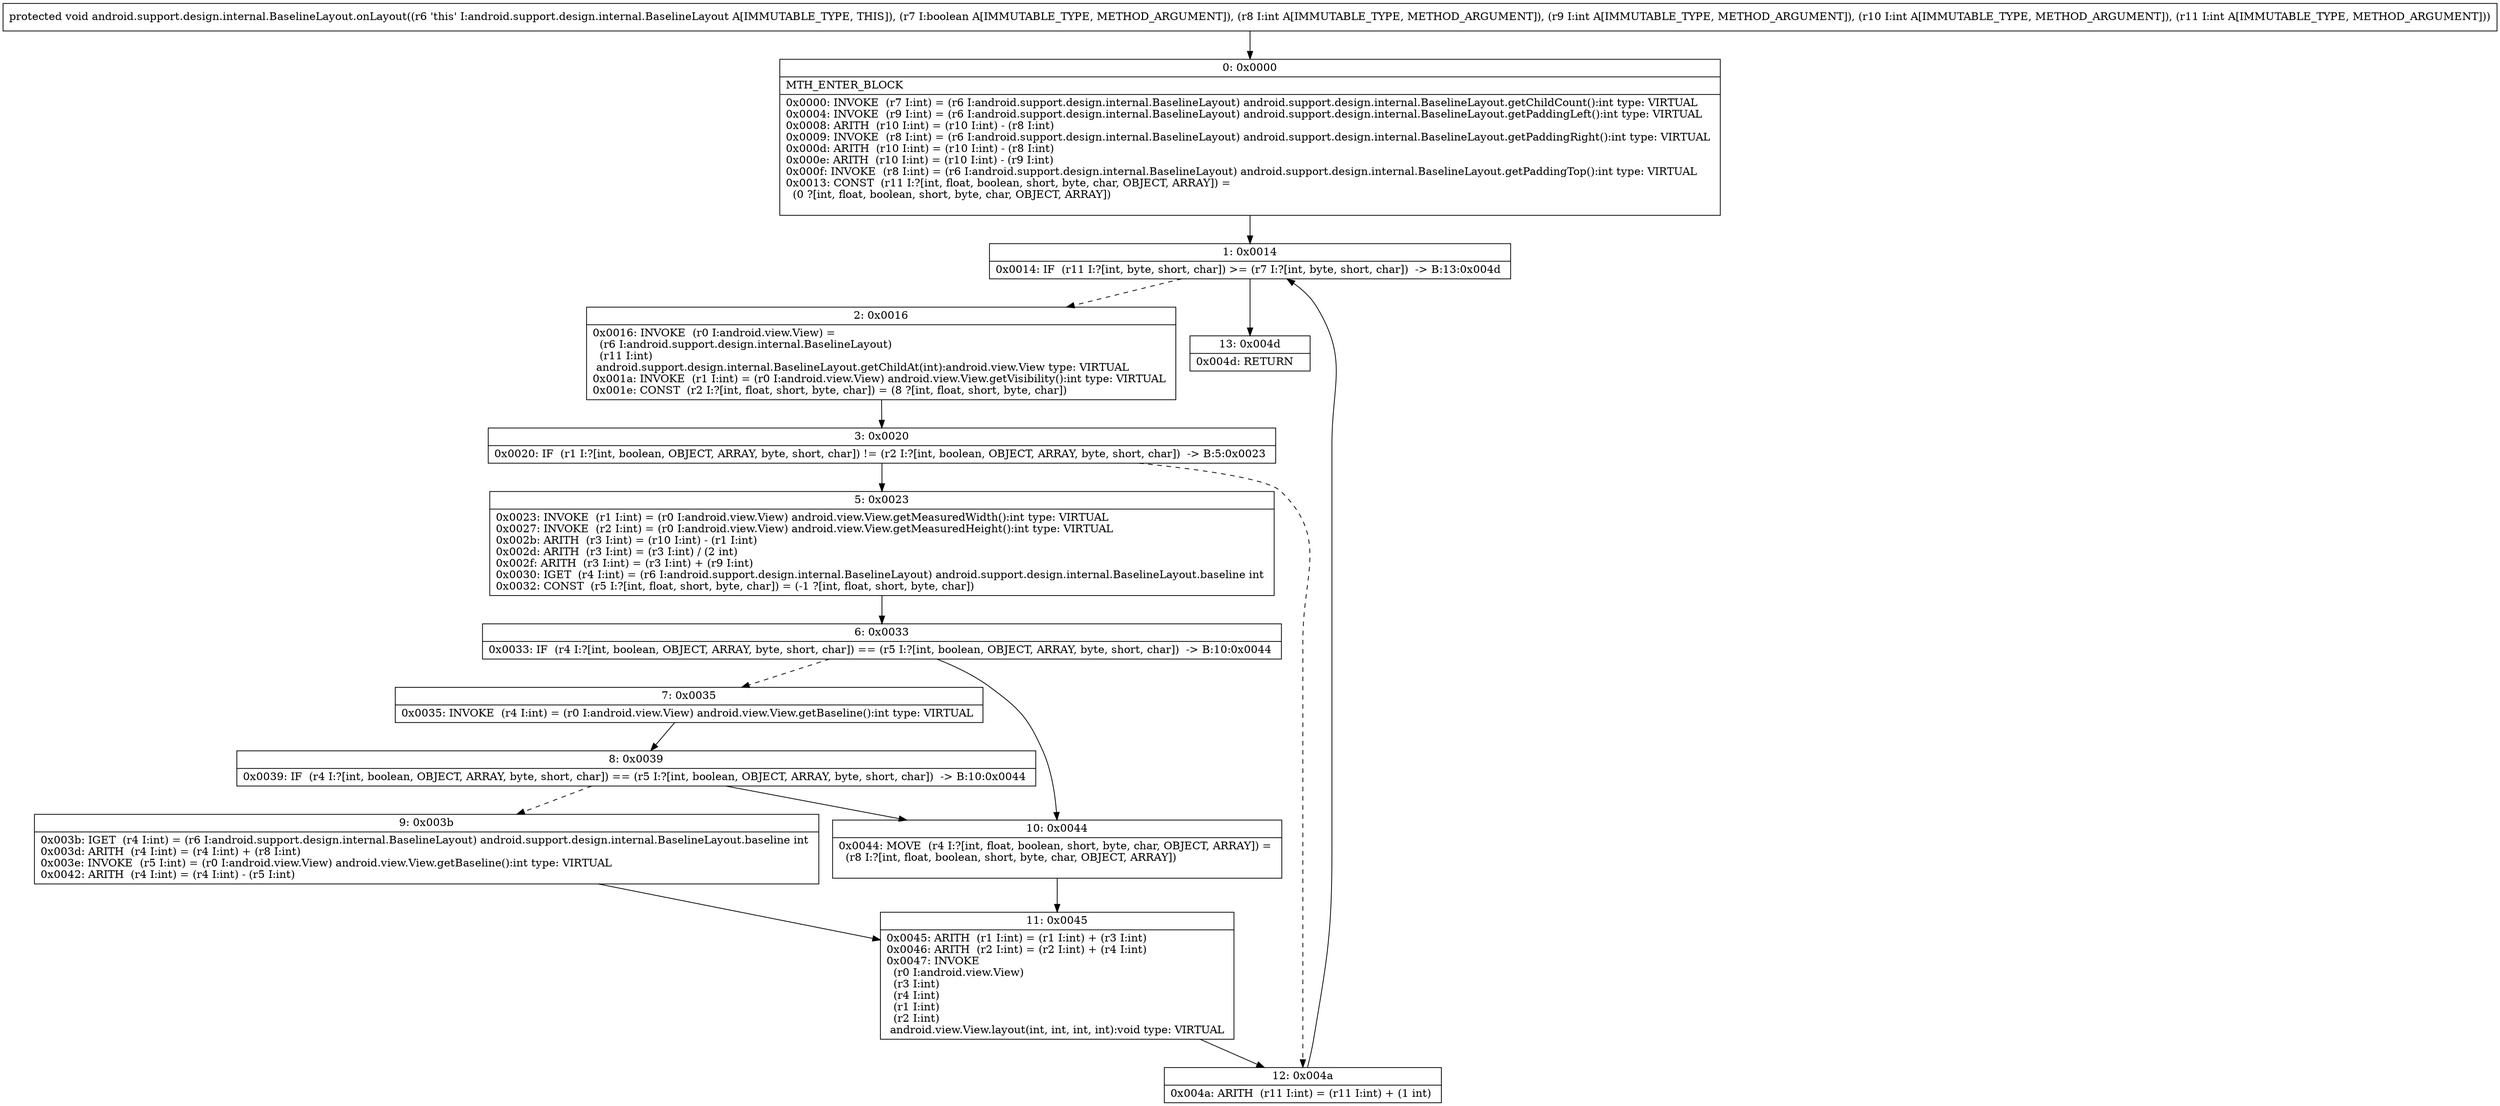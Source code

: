digraph "CFG forandroid.support.design.internal.BaselineLayout.onLayout(ZIIII)V" {
Node_0 [shape=record,label="{0\:\ 0x0000|MTH_ENTER_BLOCK\l|0x0000: INVOKE  (r7 I:int) = (r6 I:android.support.design.internal.BaselineLayout) android.support.design.internal.BaselineLayout.getChildCount():int type: VIRTUAL \l0x0004: INVOKE  (r9 I:int) = (r6 I:android.support.design.internal.BaselineLayout) android.support.design.internal.BaselineLayout.getPaddingLeft():int type: VIRTUAL \l0x0008: ARITH  (r10 I:int) = (r10 I:int) \- (r8 I:int) \l0x0009: INVOKE  (r8 I:int) = (r6 I:android.support.design.internal.BaselineLayout) android.support.design.internal.BaselineLayout.getPaddingRight():int type: VIRTUAL \l0x000d: ARITH  (r10 I:int) = (r10 I:int) \- (r8 I:int) \l0x000e: ARITH  (r10 I:int) = (r10 I:int) \- (r9 I:int) \l0x000f: INVOKE  (r8 I:int) = (r6 I:android.support.design.internal.BaselineLayout) android.support.design.internal.BaselineLayout.getPaddingTop():int type: VIRTUAL \l0x0013: CONST  (r11 I:?[int, float, boolean, short, byte, char, OBJECT, ARRAY]) = \l  (0 ?[int, float, boolean, short, byte, char, OBJECT, ARRAY])\l \l}"];
Node_1 [shape=record,label="{1\:\ 0x0014|0x0014: IF  (r11 I:?[int, byte, short, char]) \>= (r7 I:?[int, byte, short, char])  \-\> B:13:0x004d \l}"];
Node_2 [shape=record,label="{2\:\ 0x0016|0x0016: INVOKE  (r0 I:android.view.View) = \l  (r6 I:android.support.design.internal.BaselineLayout)\l  (r11 I:int)\l android.support.design.internal.BaselineLayout.getChildAt(int):android.view.View type: VIRTUAL \l0x001a: INVOKE  (r1 I:int) = (r0 I:android.view.View) android.view.View.getVisibility():int type: VIRTUAL \l0x001e: CONST  (r2 I:?[int, float, short, byte, char]) = (8 ?[int, float, short, byte, char]) \l}"];
Node_3 [shape=record,label="{3\:\ 0x0020|0x0020: IF  (r1 I:?[int, boolean, OBJECT, ARRAY, byte, short, char]) != (r2 I:?[int, boolean, OBJECT, ARRAY, byte, short, char])  \-\> B:5:0x0023 \l}"];
Node_5 [shape=record,label="{5\:\ 0x0023|0x0023: INVOKE  (r1 I:int) = (r0 I:android.view.View) android.view.View.getMeasuredWidth():int type: VIRTUAL \l0x0027: INVOKE  (r2 I:int) = (r0 I:android.view.View) android.view.View.getMeasuredHeight():int type: VIRTUAL \l0x002b: ARITH  (r3 I:int) = (r10 I:int) \- (r1 I:int) \l0x002d: ARITH  (r3 I:int) = (r3 I:int) \/ (2 int) \l0x002f: ARITH  (r3 I:int) = (r3 I:int) + (r9 I:int) \l0x0030: IGET  (r4 I:int) = (r6 I:android.support.design.internal.BaselineLayout) android.support.design.internal.BaselineLayout.baseline int \l0x0032: CONST  (r5 I:?[int, float, short, byte, char]) = (\-1 ?[int, float, short, byte, char]) \l}"];
Node_6 [shape=record,label="{6\:\ 0x0033|0x0033: IF  (r4 I:?[int, boolean, OBJECT, ARRAY, byte, short, char]) == (r5 I:?[int, boolean, OBJECT, ARRAY, byte, short, char])  \-\> B:10:0x0044 \l}"];
Node_7 [shape=record,label="{7\:\ 0x0035|0x0035: INVOKE  (r4 I:int) = (r0 I:android.view.View) android.view.View.getBaseline():int type: VIRTUAL \l}"];
Node_8 [shape=record,label="{8\:\ 0x0039|0x0039: IF  (r4 I:?[int, boolean, OBJECT, ARRAY, byte, short, char]) == (r5 I:?[int, boolean, OBJECT, ARRAY, byte, short, char])  \-\> B:10:0x0044 \l}"];
Node_9 [shape=record,label="{9\:\ 0x003b|0x003b: IGET  (r4 I:int) = (r6 I:android.support.design.internal.BaselineLayout) android.support.design.internal.BaselineLayout.baseline int \l0x003d: ARITH  (r4 I:int) = (r4 I:int) + (r8 I:int) \l0x003e: INVOKE  (r5 I:int) = (r0 I:android.view.View) android.view.View.getBaseline():int type: VIRTUAL \l0x0042: ARITH  (r4 I:int) = (r4 I:int) \- (r5 I:int) \l}"];
Node_10 [shape=record,label="{10\:\ 0x0044|0x0044: MOVE  (r4 I:?[int, float, boolean, short, byte, char, OBJECT, ARRAY]) = \l  (r8 I:?[int, float, boolean, short, byte, char, OBJECT, ARRAY])\l \l}"];
Node_11 [shape=record,label="{11\:\ 0x0045|0x0045: ARITH  (r1 I:int) = (r1 I:int) + (r3 I:int) \l0x0046: ARITH  (r2 I:int) = (r2 I:int) + (r4 I:int) \l0x0047: INVOKE  \l  (r0 I:android.view.View)\l  (r3 I:int)\l  (r4 I:int)\l  (r1 I:int)\l  (r2 I:int)\l android.view.View.layout(int, int, int, int):void type: VIRTUAL \l}"];
Node_12 [shape=record,label="{12\:\ 0x004a|0x004a: ARITH  (r11 I:int) = (r11 I:int) + (1 int) \l}"];
Node_13 [shape=record,label="{13\:\ 0x004d|0x004d: RETURN   \l}"];
MethodNode[shape=record,label="{protected void android.support.design.internal.BaselineLayout.onLayout((r6 'this' I:android.support.design.internal.BaselineLayout A[IMMUTABLE_TYPE, THIS]), (r7 I:boolean A[IMMUTABLE_TYPE, METHOD_ARGUMENT]), (r8 I:int A[IMMUTABLE_TYPE, METHOD_ARGUMENT]), (r9 I:int A[IMMUTABLE_TYPE, METHOD_ARGUMENT]), (r10 I:int A[IMMUTABLE_TYPE, METHOD_ARGUMENT]), (r11 I:int A[IMMUTABLE_TYPE, METHOD_ARGUMENT])) }"];
MethodNode -> Node_0;
Node_0 -> Node_1;
Node_1 -> Node_2[style=dashed];
Node_1 -> Node_13;
Node_2 -> Node_3;
Node_3 -> Node_5;
Node_3 -> Node_12[style=dashed];
Node_5 -> Node_6;
Node_6 -> Node_7[style=dashed];
Node_6 -> Node_10;
Node_7 -> Node_8;
Node_8 -> Node_9[style=dashed];
Node_8 -> Node_10;
Node_9 -> Node_11;
Node_10 -> Node_11;
Node_11 -> Node_12;
Node_12 -> Node_1;
}

